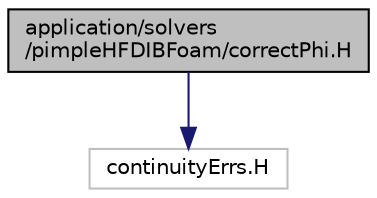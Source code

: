 digraph "application/solvers/pimpleHFDIBFoam/correctPhi.H"
{
 // LATEX_PDF_SIZE
  edge [fontname="Helvetica",fontsize="10",labelfontname="Helvetica",labelfontsize="10"];
  node [fontname="Helvetica",fontsize="10",shape=record];
  Node1 [label="application/solvers\l/pimpleHFDIBFoam/correctPhi.H",height=0.2,width=0.4,color="black", fillcolor="grey75", style="filled", fontcolor="black",tooltip=" "];
  Node1 -> Node2 [color="midnightblue",fontsize="10",style="solid"];
  Node2 [label="continuityErrs.H",height=0.2,width=0.4,color="grey75", fillcolor="white", style="filled",tooltip=" "];
}
